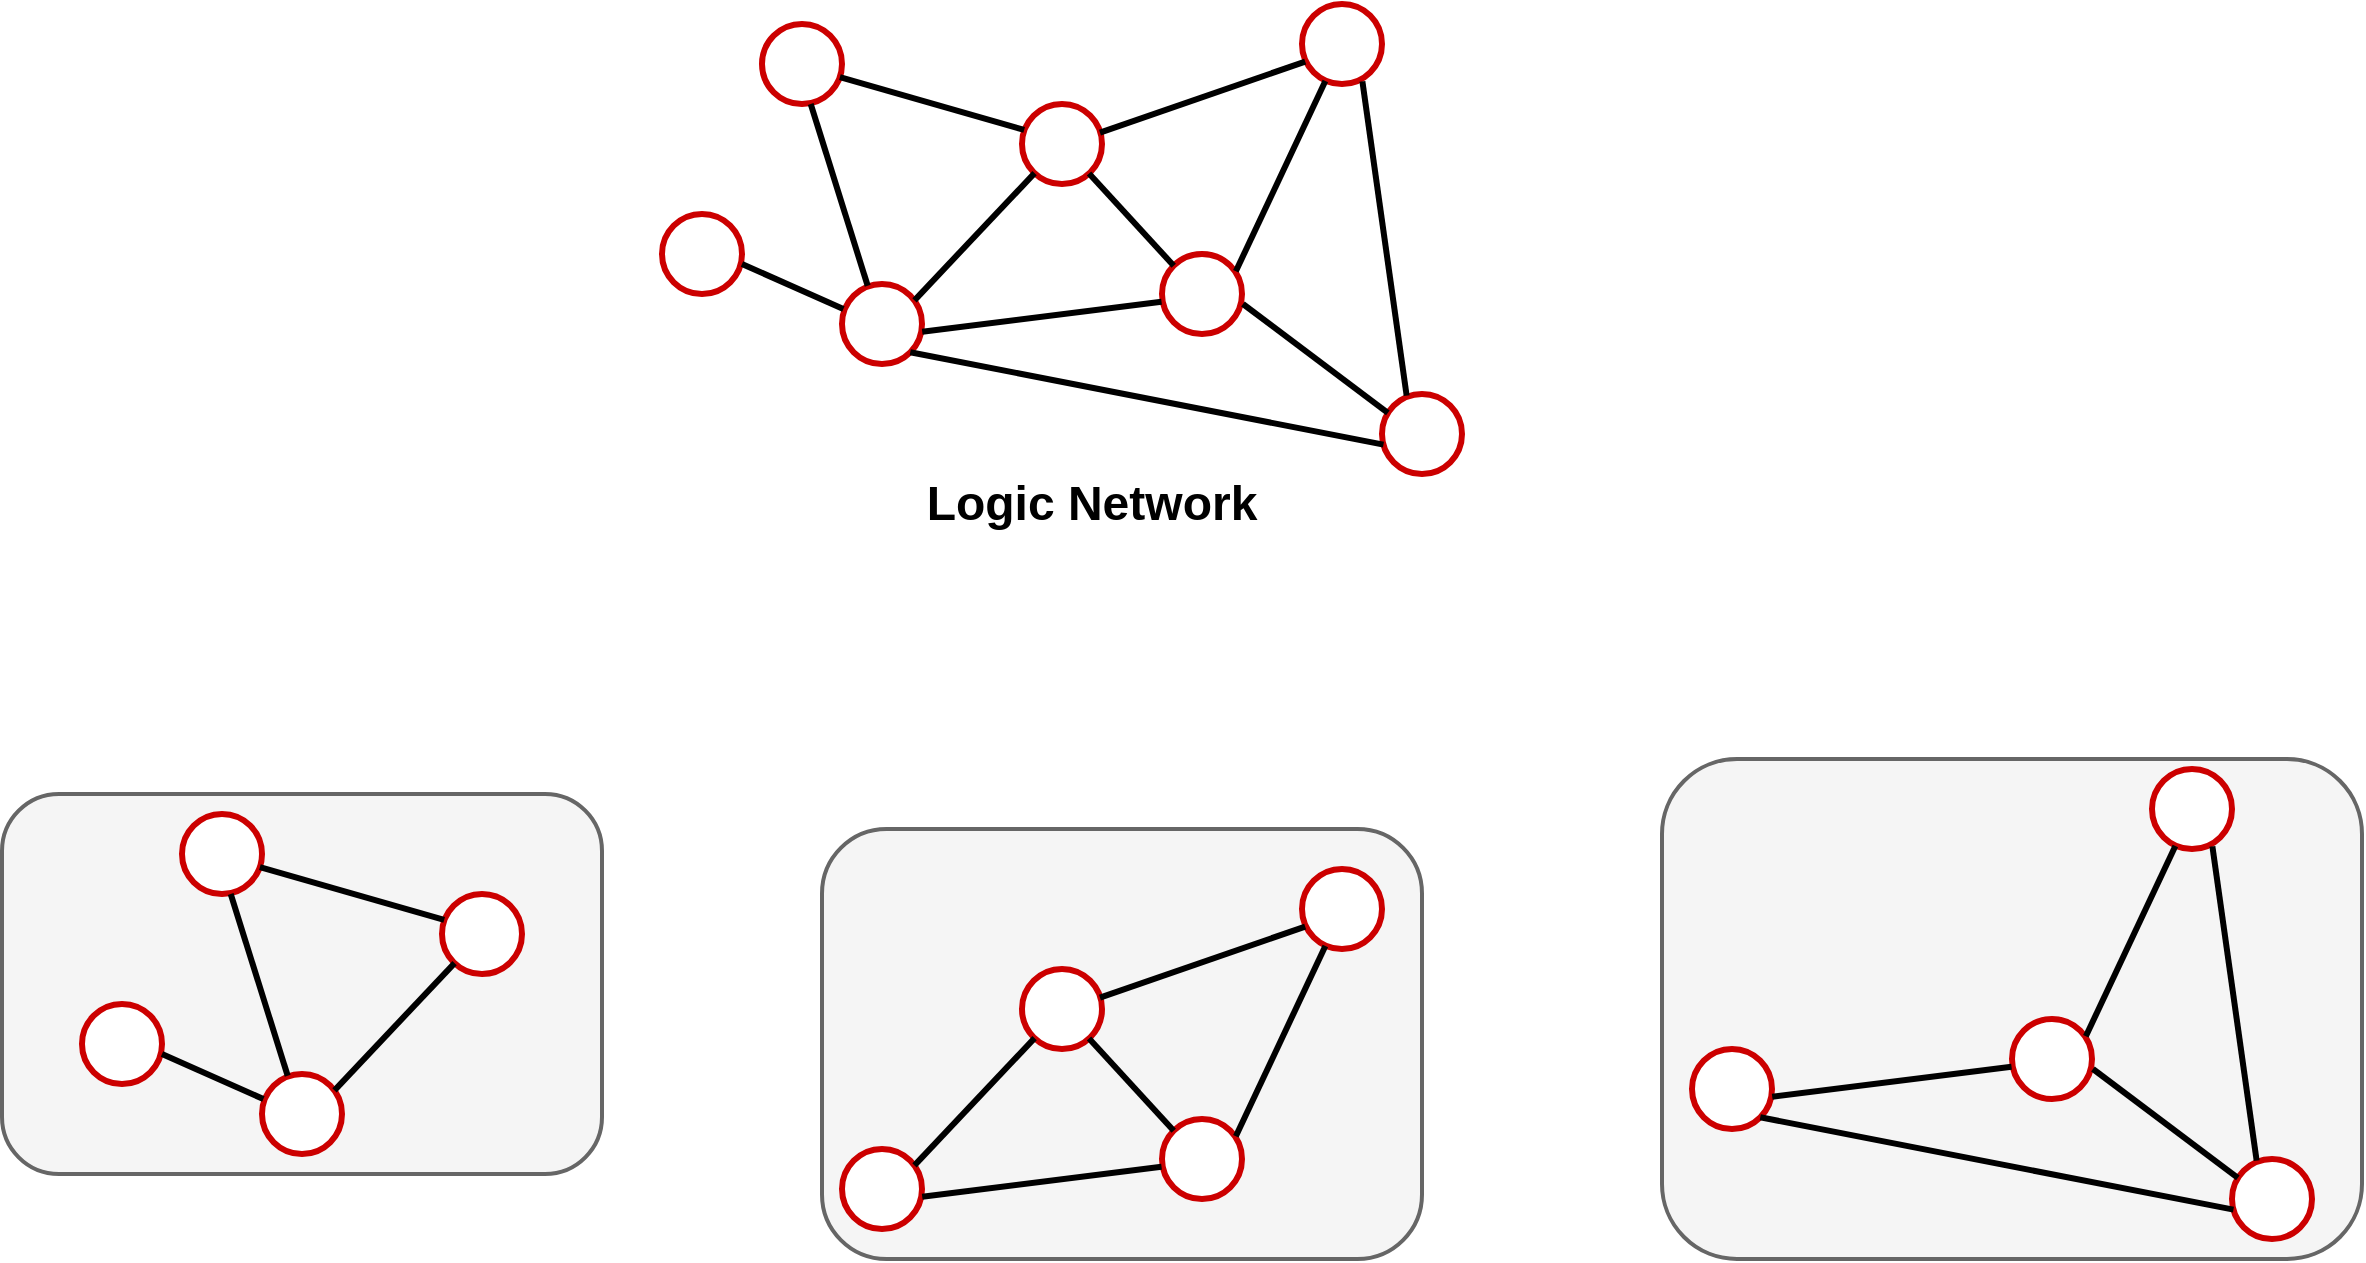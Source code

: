 <mxfile version="23.1.4" type="github">
  <diagram name="第 1 页" id="2leY5HMp6Ett028nWdfq">
    <mxGraphModel dx="2108" dy="1812" grid="1" gridSize="10" guides="1" tooltips="1" connect="1" arrows="1" fold="1" page="1" pageScale="1" pageWidth="400" pageHeight="350" math="0" shadow="0">
      <root>
        <mxCell id="0" />
        <mxCell id="1" parent="0" />
        <mxCell id="MMd7Z6TBkllvfIrQ2Aga-56" value="" style="rounded=1;whiteSpace=wrap;html=1;fillColor=#f5f5f5;fontColor=#333333;strokeColor=#666666;strokeWidth=2;" vertex="1" parent="1">
          <mxGeometry x="450" y="-302.5" width="350" height="250" as="geometry" />
        </mxCell>
        <mxCell id="MMd7Z6TBkllvfIrQ2Aga-55" value="" style="rounded=1;whiteSpace=wrap;html=1;fillColor=#f5f5f5;fontColor=#333333;strokeColor=#666666;strokeWidth=2;" vertex="1" parent="1">
          <mxGeometry x="30" y="-267.5" width="300" height="215" as="geometry" />
        </mxCell>
        <mxCell id="MMd7Z6TBkllvfIrQ2Aga-54" value="" style="rounded=1;whiteSpace=wrap;html=1;fillColor=#f5f5f5;fontColor=#333333;strokeColor=#666666;strokeWidth=2;" vertex="1" parent="1">
          <mxGeometry x="-380" y="-285" width="300" height="190" as="geometry" />
        </mxCell>
        <mxCell id="MMd7Z6TBkllvfIrQ2Aga-1" value="" style="ellipse;whiteSpace=wrap;html=1;aspect=fixed;strokeColor=#CC0000;strokeWidth=3;" vertex="1" parent="1">
          <mxGeometry y="-670" width="40" height="40" as="geometry" />
        </mxCell>
        <mxCell id="MMd7Z6TBkllvfIrQ2Aga-2" value="" style="ellipse;whiteSpace=wrap;html=1;aspect=fixed;strokeColor=#CC0000;strokeWidth=3;" vertex="1" parent="1">
          <mxGeometry x="40" y="-540" width="40" height="40" as="geometry" />
        </mxCell>
        <mxCell id="MMd7Z6TBkllvfIrQ2Aga-3" value="" style="ellipse;whiteSpace=wrap;html=1;aspect=fixed;strokeColor=#CC0000;strokeWidth=3;" vertex="1" parent="1">
          <mxGeometry x="130" y="-630" width="40" height="40" as="geometry" />
        </mxCell>
        <mxCell id="MMd7Z6TBkllvfIrQ2Aga-4" value="" style="ellipse;whiteSpace=wrap;html=1;aspect=fixed;strokeColor=#CC0000;strokeWidth=3;" vertex="1" parent="1">
          <mxGeometry x="200" y="-555" width="40" height="40" as="geometry" />
        </mxCell>
        <mxCell id="MMd7Z6TBkllvfIrQ2Aga-5" value="" style="ellipse;whiteSpace=wrap;html=1;aspect=fixed;strokeColor=#CC0000;strokeWidth=3;" vertex="1" parent="1">
          <mxGeometry x="270" y="-680" width="40" height="40" as="geometry" />
        </mxCell>
        <mxCell id="MMd7Z6TBkllvfIrQ2Aga-6" value="" style="ellipse;whiteSpace=wrap;html=1;aspect=fixed;strokeColor=#CC0000;strokeWidth=3;" vertex="1" parent="1">
          <mxGeometry x="310" y="-485" width="40" height="40" as="geometry" />
        </mxCell>
        <mxCell id="MMd7Z6TBkllvfIrQ2Aga-7" value="" style="ellipse;whiteSpace=wrap;html=1;aspect=fixed;strokeColor=#CC0000;strokeWidth=3;" vertex="1" parent="1">
          <mxGeometry x="-50" y="-575" width="40" height="40" as="geometry" />
        </mxCell>
        <mxCell id="MMd7Z6TBkllvfIrQ2Aga-8" value="" style="endArrow=none;html=1;rounded=0;strokeWidth=3;exitX=0.017;exitY=0.313;exitDx=0;exitDy=0;exitPerimeter=0;" edge="1" parent="1" source="MMd7Z6TBkllvfIrQ2Aga-2">
          <mxGeometry width="50" height="50" relative="1" as="geometry">
            <mxPoint x="-60" y="-500" as="sourcePoint" />
            <mxPoint x="-10" y="-550" as="targetPoint" />
          </mxGeometry>
        </mxCell>
        <mxCell id="MMd7Z6TBkllvfIrQ2Aga-9" value="" style="endArrow=none;html=1;rounded=0;strokeWidth=3;exitX=0.321;exitY=0.022;exitDx=0;exitDy=0;exitPerimeter=0;entryX=0.609;entryY=1;entryDx=0;entryDy=0;entryPerimeter=0;" edge="1" parent="1" source="MMd7Z6TBkllvfIrQ2Aga-2" target="MMd7Z6TBkllvfIrQ2Aga-1">
          <mxGeometry width="50" height="50" relative="1" as="geometry">
            <mxPoint x="71" y="-607" as="sourcePoint" />
            <mxPoint x="20" y="-630" as="targetPoint" />
          </mxGeometry>
        </mxCell>
        <mxCell id="MMd7Z6TBkllvfIrQ2Aga-10" value="" style="endArrow=none;html=1;rounded=0;strokeWidth=3;exitX=0.027;exitY=0.324;exitDx=0;exitDy=0;exitPerimeter=0;entryX=0.974;entryY=0.663;entryDx=0;entryDy=0;entryPerimeter=0;" edge="1" parent="1" source="MMd7Z6TBkllvfIrQ2Aga-3" target="MMd7Z6TBkllvfIrQ2Aga-1">
          <mxGeometry width="50" height="50" relative="1" as="geometry">
            <mxPoint x="91" y="-617" as="sourcePoint" />
            <mxPoint x="40" y="-640" as="targetPoint" />
          </mxGeometry>
        </mxCell>
        <mxCell id="MMd7Z6TBkllvfIrQ2Aga-11" value="" style="endArrow=none;html=1;rounded=0;strokeWidth=3;exitX=0.906;exitY=0.204;exitDx=0;exitDy=0;exitPerimeter=0;" edge="1" parent="1" source="MMd7Z6TBkllvfIrQ2Aga-2" target="MMd7Z6TBkllvfIrQ2Aga-3">
          <mxGeometry width="50" height="50" relative="1" as="geometry">
            <mxPoint x="61" y="-507" as="sourcePoint" />
            <mxPoint x="10" y="-530" as="targetPoint" />
          </mxGeometry>
        </mxCell>
        <mxCell id="MMd7Z6TBkllvfIrQ2Aga-12" value="" style="endArrow=none;html=1;rounded=0;strokeWidth=3;exitX=1.003;exitY=0.597;exitDx=0;exitDy=0;exitPerimeter=0;entryX=-0.006;entryY=0.597;entryDx=0;entryDy=0;entryPerimeter=0;" edge="1" parent="1" source="MMd7Z6TBkllvfIrQ2Aga-2" target="MMd7Z6TBkllvfIrQ2Aga-4">
          <mxGeometry width="50" height="50" relative="1" as="geometry">
            <mxPoint x="86" y="-522" as="sourcePoint" />
            <mxPoint x="146" y="-585" as="targetPoint" />
          </mxGeometry>
        </mxCell>
        <mxCell id="MMd7Z6TBkllvfIrQ2Aga-13" value="" style="endArrow=none;html=1;rounded=0;strokeWidth=3;entryX=0;entryY=0;entryDx=0;entryDy=0;" edge="1" parent="1" source="MMd7Z6TBkllvfIrQ2Aga-3" target="MMd7Z6TBkllvfIrQ2Aga-4">
          <mxGeometry width="50" height="50" relative="1" as="geometry">
            <mxPoint x="90" y="-506" as="sourcePoint" />
            <mxPoint x="212" y="-515" as="targetPoint" />
          </mxGeometry>
        </mxCell>
        <mxCell id="MMd7Z6TBkllvfIrQ2Aga-14" value="" style="endArrow=none;html=1;rounded=0;strokeWidth=3;exitX=0.975;exitY=0.358;exitDx=0;exitDy=0;exitPerimeter=0;entryX=0.04;entryY=0.72;entryDx=0;entryDy=0;entryPerimeter=0;" edge="1" parent="1" source="MMd7Z6TBkllvfIrQ2Aga-3" target="MMd7Z6TBkllvfIrQ2Aga-5">
          <mxGeometry width="50" height="50" relative="1" as="geometry">
            <mxPoint x="86" y="-522" as="sourcePoint" />
            <mxPoint x="146" y="-585" as="targetPoint" />
          </mxGeometry>
        </mxCell>
        <mxCell id="MMd7Z6TBkllvfIrQ2Aga-15" value="" style="endArrow=none;html=1;rounded=0;strokeWidth=3;entryX=0.923;entryY=0.216;entryDx=0;entryDy=0;exitX=0.292;exitY=0.963;exitDx=0;exitDy=0;exitPerimeter=0;entryPerimeter=0;" edge="1" parent="1" source="MMd7Z6TBkllvfIrQ2Aga-5" target="MMd7Z6TBkllvfIrQ2Aga-4">
          <mxGeometry width="50" height="50" relative="1" as="geometry">
            <mxPoint x="173" y="-585" as="sourcePoint" />
            <mxPoint x="216" y="-539" as="targetPoint" />
          </mxGeometry>
        </mxCell>
        <mxCell id="MMd7Z6TBkllvfIrQ2Aga-16" value="" style="endArrow=none;html=1;rounded=0;strokeWidth=3;exitX=1.012;exitY=0.625;exitDx=0;exitDy=0;exitPerimeter=0;entryX=0.073;entryY=0.237;entryDx=0;entryDy=0;entryPerimeter=0;" edge="1" parent="1" source="MMd7Z6TBkllvfIrQ2Aga-4" target="MMd7Z6TBkllvfIrQ2Aga-6">
          <mxGeometry width="50" height="50" relative="1" as="geometry">
            <mxPoint x="173" y="-585" as="sourcePoint" />
            <mxPoint x="340" y="-490" as="targetPoint" />
          </mxGeometry>
        </mxCell>
        <mxCell id="MMd7Z6TBkllvfIrQ2Aga-17" value="" style="endArrow=none;html=1;rounded=0;strokeWidth=3;entryX=0.308;entryY=0.021;entryDx=0;entryDy=0;exitX=0.755;exitY=0.968;exitDx=0;exitDy=0;exitPerimeter=0;entryPerimeter=0;" edge="1" parent="1" source="MMd7Z6TBkllvfIrQ2Aga-5" target="MMd7Z6TBkllvfIrQ2Aga-6">
          <mxGeometry width="50" height="50" relative="1" as="geometry">
            <mxPoint x="292" y="-631" as="sourcePoint" />
            <mxPoint x="247" y="-536" as="targetPoint" />
          </mxGeometry>
        </mxCell>
        <mxCell id="MMd7Z6TBkllvfIrQ2Aga-18" value="" style="ellipse;whiteSpace=wrap;html=1;aspect=fixed;strokeColor=#CC0000;strokeWidth=3;" vertex="1" parent="1">
          <mxGeometry x="-290" y="-275" width="40" height="40" as="geometry" />
        </mxCell>
        <mxCell id="MMd7Z6TBkllvfIrQ2Aga-19" value="" style="ellipse;whiteSpace=wrap;html=1;aspect=fixed;strokeColor=#CC0000;strokeWidth=3;" vertex="1" parent="1">
          <mxGeometry x="-250" y="-145" width="40" height="40" as="geometry" />
        </mxCell>
        <mxCell id="MMd7Z6TBkllvfIrQ2Aga-20" value="" style="ellipse;whiteSpace=wrap;html=1;aspect=fixed;strokeColor=#CC0000;strokeWidth=3;" vertex="1" parent="1">
          <mxGeometry x="-160" y="-235" width="40" height="40" as="geometry" />
        </mxCell>
        <mxCell id="MMd7Z6TBkllvfIrQ2Aga-21" value="" style="ellipse;whiteSpace=wrap;html=1;aspect=fixed;strokeColor=#CC0000;strokeWidth=3;" vertex="1" parent="1">
          <mxGeometry x="-340" y="-180" width="40" height="40" as="geometry" />
        </mxCell>
        <mxCell id="MMd7Z6TBkllvfIrQ2Aga-22" value="" style="endArrow=none;html=1;rounded=0;strokeWidth=3;exitX=0.017;exitY=0.313;exitDx=0;exitDy=0;exitPerimeter=0;" edge="1" parent="1" source="MMd7Z6TBkllvfIrQ2Aga-19">
          <mxGeometry width="50" height="50" relative="1" as="geometry">
            <mxPoint x="-350" y="-105" as="sourcePoint" />
            <mxPoint x="-300" y="-155" as="targetPoint" />
          </mxGeometry>
        </mxCell>
        <mxCell id="MMd7Z6TBkllvfIrQ2Aga-23" value="" style="endArrow=none;html=1;rounded=0;strokeWidth=3;exitX=0.321;exitY=0.022;exitDx=0;exitDy=0;exitPerimeter=0;entryX=0.609;entryY=1;entryDx=0;entryDy=0;entryPerimeter=0;" edge="1" parent="1" source="MMd7Z6TBkllvfIrQ2Aga-19" target="MMd7Z6TBkllvfIrQ2Aga-18">
          <mxGeometry width="50" height="50" relative="1" as="geometry">
            <mxPoint x="-219" y="-212" as="sourcePoint" />
            <mxPoint x="-270" y="-235" as="targetPoint" />
          </mxGeometry>
        </mxCell>
        <mxCell id="MMd7Z6TBkllvfIrQ2Aga-24" value="" style="endArrow=none;html=1;rounded=0;strokeWidth=3;exitX=0.027;exitY=0.324;exitDx=0;exitDy=0;exitPerimeter=0;entryX=0.974;entryY=0.663;entryDx=0;entryDy=0;entryPerimeter=0;" edge="1" parent="1" source="MMd7Z6TBkllvfIrQ2Aga-20" target="MMd7Z6TBkllvfIrQ2Aga-18">
          <mxGeometry width="50" height="50" relative="1" as="geometry">
            <mxPoint x="-199" y="-222" as="sourcePoint" />
            <mxPoint x="-250" y="-245" as="targetPoint" />
          </mxGeometry>
        </mxCell>
        <mxCell id="MMd7Z6TBkllvfIrQ2Aga-25" value="" style="endArrow=none;html=1;rounded=0;strokeWidth=3;exitX=0.906;exitY=0.204;exitDx=0;exitDy=0;exitPerimeter=0;" edge="1" parent="1" source="MMd7Z6TBkllvfIrQ2Aga-19" target="MMd7Z6TBkllvfIrQ2Aga-20">
          <mxGeometry width="50" height="50" relative="1" as="geometry">
            <mxPoint x="-229" y="-112" as="sourcePoint" />
            <mxPoint x="-280" y="-135" as="targetPoint" />
          </mxGeometry>
        </mxCell>
        <mxCell id="MMd7Z6TBkllvfIrQ2Aga-35" value="" style="endArrow=none;html=1;rounded=0;strokeWidth=3;exitX=1;exitY=1;exitDx=0;exitDy=0;entryX=0.018;entryY=0.633;entryDx=0;entryDy=0;entryPerimeter=0;" edge="1" parent="1" source="MMd7Z6TBkllvfIrQ2Aga-2" target="MMd7Z6TBkllvfIrQ2Aga-6">
          <mxGeometry width="50" height="50" relative="1" as="geometry">
            <mxPoint x="90" y="-506" as="sourcePoint" />
            <mxPoint x="360" y="-480" as="targetPoint" />
          </mxGeometry>
        </mxCell>
        <mxCell id="MMd7Z6TBkllvfIrQ2Aga-36" value="" style="ellipse;whiteSpace=wrap;html=1;aspect=fixed;strokeColor=#CC0000;strokeWidth=3;" vertex="1" parent="1">
          <mxGeometry x="40" y="-107.5" width="40" height="40" as="geometry" />
        </mxCell>
        <mxCell id="MMd7Z6TBkllvfIrQ2Aga-37" value="" style="ellipse;whiteSpace=wrap;html=1;aspect=fixed;strokeColor=#CC0000;strokeWidth=3;" vertex="1" parent="1">
          <mxGeometry x="130" y="-197.5" width="40" height="40" as="geometry" />
        </mxCell>
        <mxCell id="MMd7Z6TBkllvfIrQ2Aga-38" value="" style="ellipse;whiteSpace=wrap;html=1;aspect=fixed;strokeColor=#CC0000;strokeWidth=3;" vertex="1" parent="1">
          <mxGeometry x="200" y="-122.5" width="40" height="40" as="geometry" />
        </mxCell>
        <mxCell id="MMd7Z6TBkllvfIrQ2Aga-39" value="" style="ellipse;whiteSpace=wrap;html=1;aspect=fixed;strokeColor=#CC0000;strokeWidth=3;" vertex="1" parent="1">
          <mxGeometry x="270" y="-247.5" width="40" height="40" as="geometry" />
        </mxCell>
        <mxCell id="MMd7Z6TBkllvfIrQ2Aga-40" value="" style="endArrow=none;html=1;rounded=0;strokeWidth=3;exitX=0.906;exitY=0.204;exitDx=0;exitDy=0;exitPerimeter=0;" edge="1" parent="1" source="MMd7Z6TBkllvfIrQ2Aga-36" target="MMd7Z6TBkllvfIrQ2Aga-37">
          <mxGeometry width="50" height="50" relative="1" as="geometry">
            <mxPoint x="61" y="-74.5" as="sourcePoint" />
            <mxPoint x="10" y="-97.5" as="targetPoint" />
          </mxGeometry>
        </mxCell>
        <mxCell id="MMd7Z6TBkllvfIrQ2Aga-41" value="" style="endArrow=none;html=1;rounded=0;strokeWidth=3;exitX=1.003;exitY=0.597;exitDx=0;exitDy=0;exitPerimeter=0;entryX=-0.006;entryY=0.597;entryDx=0;entryDy=0;entryPerimeter=0;" edge="1" parent="1" source="MMd7Z6TBkllvfIrQ2Aga-36" target="MMd7Z6TBkllvfIrQ2Aga-38">
          <mxGeometry width="50" height="50" relative="1" as="geometry">
            <mxPoint x="86" y="-89.5" as="sourcePoint" />
            <mxPoint x="146" y="-152.5" as="targetPoint" />
          </mxGeometry>
        </mxCell>
        <mxCell id="MMd7Z6TBkllvfIrQ2Aga-42" value="" style="endArrow=none;html=1;rounded=0;strokeWidth=3;entryX=0;entryY=0;entryDx=0;entryDy=0;" edge="1" parent="1" source="MMd7Z6TBkllvfIrQ2Aga-37" target="MMd7Z6TBkllvfIrQ2Aga-38">
          <mxGeometry width="50" height="50" relative="1" as="geometry">
            <mxPoint x="90" y="-73.5" as="sourcePoint" />
            <mxPoint x="212" y="-82.5" as="targetPoint" />
          </mxGeometry>
        </mxCell>
        <mxCell id="MMd7Z6TBkllvfIrQ2Aga-43" value="" style="endArrow=none;html=1;rounded=0;strokeWidth=3;exitX=0.975;exitY=0.358;exitDx=0;exitDy=0;exitPerimeter=0;entryX=0.04;entryY=0.72;entryDx=0;entryDy=0;entryPerimeter=0;" edge="1" parent="1" source="MMd7Z6TBkllvfIrQ2Aga-37" target="MMd7Z6TBkllvfIrQ2Aga-39">
          <mxGeometry width="50" height="50" relative="1" as="geometry">
            <mxPoint x="86" y="-89.5" as="sourcePoint" />
            <mxPoint x="146" y="-152.5" as="targetPoint" />
          </mxGeometry>
        </mxCell>
        <mxCell id="MMd7Z6TBkllvfIrQ2Aga-44" value="" style="endArrow=none;html=1;rounded=0;strokeWidth=3;entryX=0.923;entryY=0.216;entryDx=0;entryDy=0;exitX=0.292;exitY=0.963;exitDx=0;exitDy=0;exitPerimeter=0;entryPerimeter=0;" edge="1" parent="1" source="MMd7Z6TBkllvfIrQ2Aga-39" target="MMd7Z6TBkllvfIrQ2Aga-38">
          <mxGeometry width="50" height="50" relative="1" as="geometry">
            <mxPoint x="173" y="-152.5" as="sourcePoint" />
            <mxPoint x="216" y="-106.5" as="targetPoint" />
          </mxGeometry>
        </mxCell>
        <mxCell id="MMd7Z6TBkllvfIrQ2Aga-57" value="" style="ellipse;whiteSpace=wrap;html=1;aspect=fixed;strokeColor=#CC0000;strokeWidth=3;" vertex="1" parent="1">
          <mxGeometry x="465" y="-157.5" width="40" height="40" as="geometry" />
        </mxCell>
        <mxCell id="MMd7Z6TBkllvfIrQ2Aga-58" value="" style="ellipse;whiteSpace=wrap;html=1;aspect=fixed;strokeColor=#CC0000;strokeWidth=3;" vertex="1" parent="1">
          <mxGeometry x="625" y="-172.5" width="40" height="40" as="geometry" />
        </mxCell>
        <mxCell id="MMd7Z6TBkllvfIrQ2Aga-59" value="" style="ellipse;whiteSpace=wrap;html=1;aspect=fixed;strokeColor=#CC0000;strokeWidth=3;" vertex="1" parent="1">
          <mxGeometry x="695" y="-297.5" width="40" height="40" as="geometry" />
        </mxCell>
        <mxCell id="MMd7Z6TBkllvfIrQ2Aga-60" value="" style="ellipse;whiteSpace=wrap;html=1;aspect=fixed;strokeColor=#CC0000;strokeWidth=3;" vertex="1" parent="1">
          <mxGeometry x="735" y="-102.5" width="40" height="40" as="geometry" />
        </mxCell>
        <mxCell id="MMd7Z6TBkllvfIrQ2Aga-61" value="" style="endArrow=none;html=1;rounded=0;strokeWidth=3;exitX=1.003;exitY=0.597;exitDx=0;exitDy=0;exitPerimeter=0;entryX=-0.006;entryY=0.597;entryDx=0;entryDy=0;entryPerimeter=0;" edge="1" parent="1" source="MMd7Z6TBkllvfIrQ2Aga-57" target="MMd7Z6TBkllvfIrQ2Aga-58">
          <mxGeometry width="50" height="50" relative="1" as="geometry">
            <mxPoint x="511" y="-139.5" as="sourcePoint" />
            <mxPoint x="571" y="-202.5" as="targetPoint" />
          </mxGeometry>
        </mxCell>
        <mxCell id="MMd7Z6TBkllvfIrQ2Aga-62" value="" style="endArrow=none;html=1;rounded=0;strokeWidth=3;entryX=0.923;entryY=0.216;entryDx=0;entryDy=0;exitX=0.292;exitY=0.963;exitDx=0;exitDy=0;exitPerimeter=0;entryPerimeter=0;" edge="1" parent="1" source="MMd7Z6TBkllvfIrQ2Aga-59" target="MMd7Z6TBkllvfIrQ2Aga-58">
          <mxGeometry width="50" height="50" relative="1" as="geometry">
            <mxPoint x="598" y="-202.5" as="sourcePoint" />
            <mxPoint x="641" y="-156.5" as="targetPoint" />
          </mxGeometry>
        </mxCell>
        <mxCell id="MMd7Z6TBkllvfIrQ2Aga-63" value="" style="endArrow=none;html=1;rounded=0;strokeWidth=3;exitX=1.012;exitY=0.625;exitDx=0;exitDy=0;exitPerimeter=0;entryX=0.073;entryY=0.237;entryDx=0;entryDy=0;entryPerimeter=0;" edge="1" parent="1" source="MMd7Z6TBkllvfIrQ2Aga-58" target="MMd7Z6TBkllvfIrQ2Aga-60">
          <mxGeometry width="50" height="50" relative="1" as="geometry">
            <mxPoint x="598" y="-202.5" as="sourcePoint" />
            <mxPoint x="765" y="-107.5" as="targetPoint" />
          </mxGeometry>
        </mxCell>
        <mxCell id="MMd7Z6TBkllvfIrQ2Aga-64" value="" style="endArrow=none;html=1;rounded=0;strokeWidth=3;entryX=0.308;entryY=0.021;entryDx=0;entryDy=0;exitX=0.755;exitY=0.968;exitDx=0;exitDy=0;exitPerimeter=0;entryPerimeter=0;" edge="1" parent="1" source="MMd7Z6TBkllvfIrQ2Aga-59" target="MMd7Z6TBkllvfIrQ2Aga-60">
          <mxGeometry width="50" height="50" relative="1" as="geometry">
            <mxPoint x="717" y="-248.5" as="sourcePoint" />
            <mxPoint x="672" y="-153.5" as="targetPoint" />
          </mxGeometry>
        </mxCell>
        <mxCell id="MMd7Z6TBkllvfIrQ2Aga-65" value="" style="endArrow=none;html=1;rounded=0;strokeWidth=3;exitX=1;exitY=1;exitDx=0;exitDy=0;entryX=0.018;entryY=0.633;entryDx=0;entryDy=0;entryPerimeter=0;" edge="1" parent="1" source="MMd7Z6TBkllvfIrQ2Aga-57" target="MMd7Z6TBkllvfIrQ2Aga-60">
          <mxGeometry width="50" height="50" relative="1" as="geometry">
            <mxPoint x="515" y="-123.5" as="sourcePoint" />
            <mxPoint x="785" y="-97.5" as="targetPoint" />
          </mxGeometry>
        </mxCell>
        <mxCell id="MMd7Z6TBkllvfIrQ2Aga-66" value="&lt;font style=&quot;font-size: 24px;&quot;&gt;&lt;b&gt;Logic Network&lt;/b&gt;&lt;/font&gt;" style="text;html=1;align=center;verticalAlign=middle;whiteSpace=wrap;rounded=0;" vertex="1" parent="1">
          <mxGeometry x="60" y="-445" width="210" height="30" as="geometry" />
        </mxCell>
      </root>
    </mxGraphModel>
  </diagram>
</mxfile>
